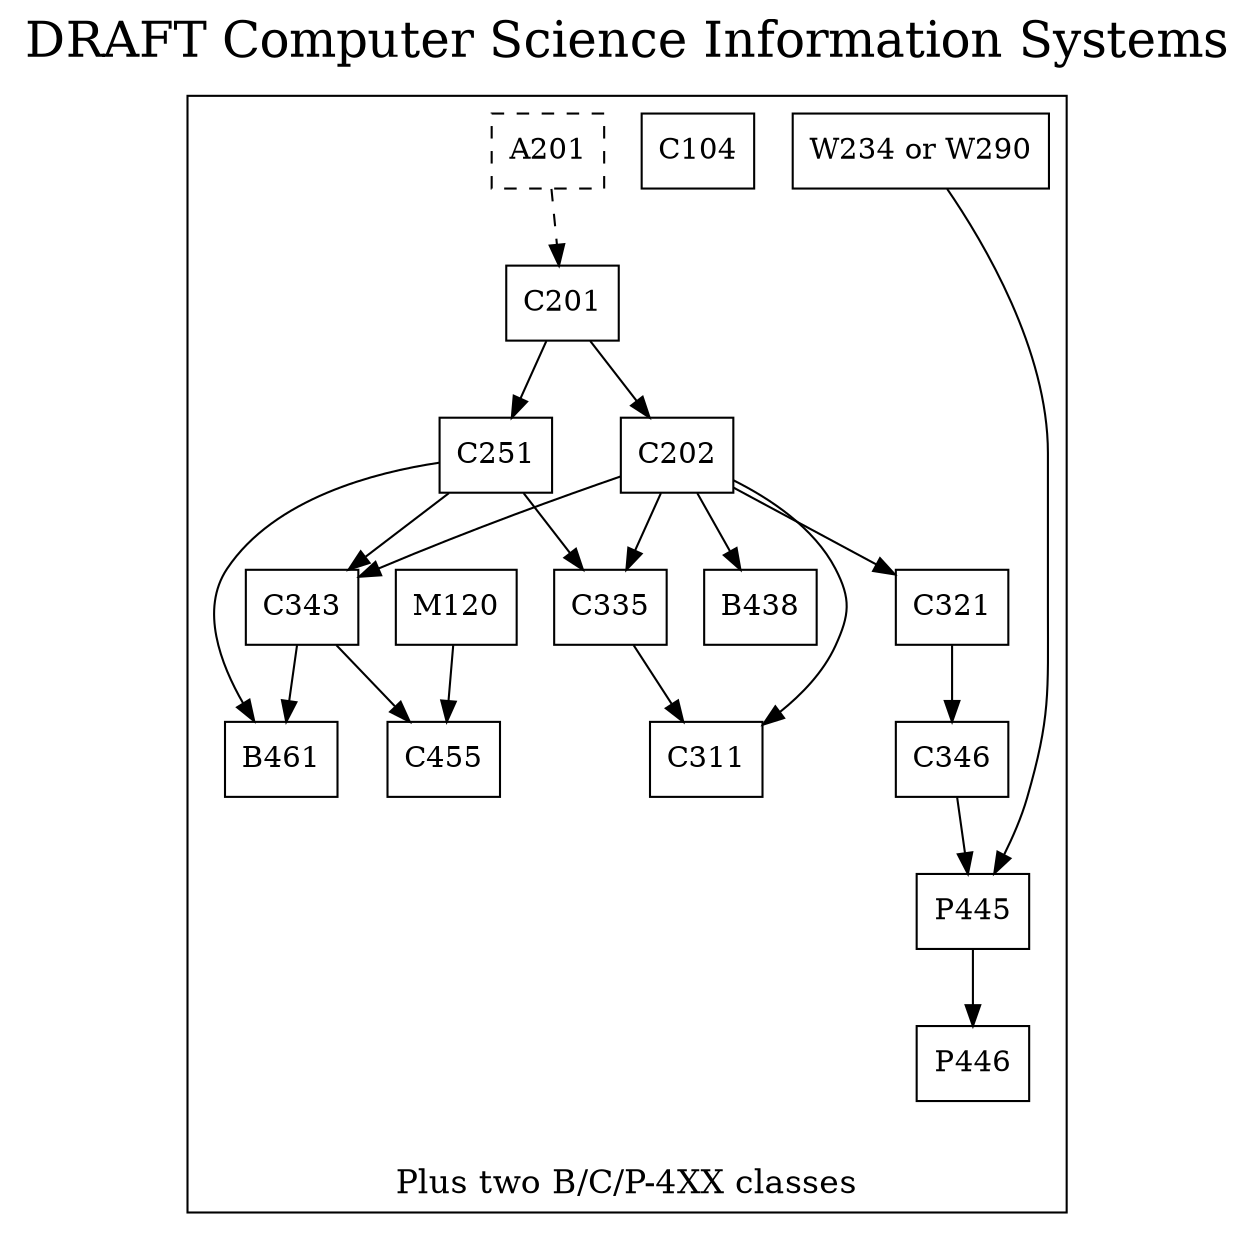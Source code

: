 digraph G {
node[style=solid]; rankdir=TB;
node [shape=record]

labelloc=t
fontsize=24
label="DRAFT Computer Science Information Systems\n"

subgraph cluster0 {
fontsize=16
style="solid"
labelloc=b label="\nPlus two B/C/P-4XX classes"

A201 [style=dashed]
C104
C201
C202
C251
C335
C343
C321
C346
C311
B438
C455
P445
P446
B461
W234orW290 [label="W234 or W290"] 
M120
}

A201->C201 [style=dashed]
W234orW290->C201 [style=invis]
C201->C202
C201->C251
C202->C335
C251->C335
C251->C343
C202->C343
C202->C321
C321->C346
C202->C311
C335->C311
M120->C455
C343->C455
C346->P445
W234orW290->P445
P445->P446
C202->B438
C251->B461
C343->B461
}
